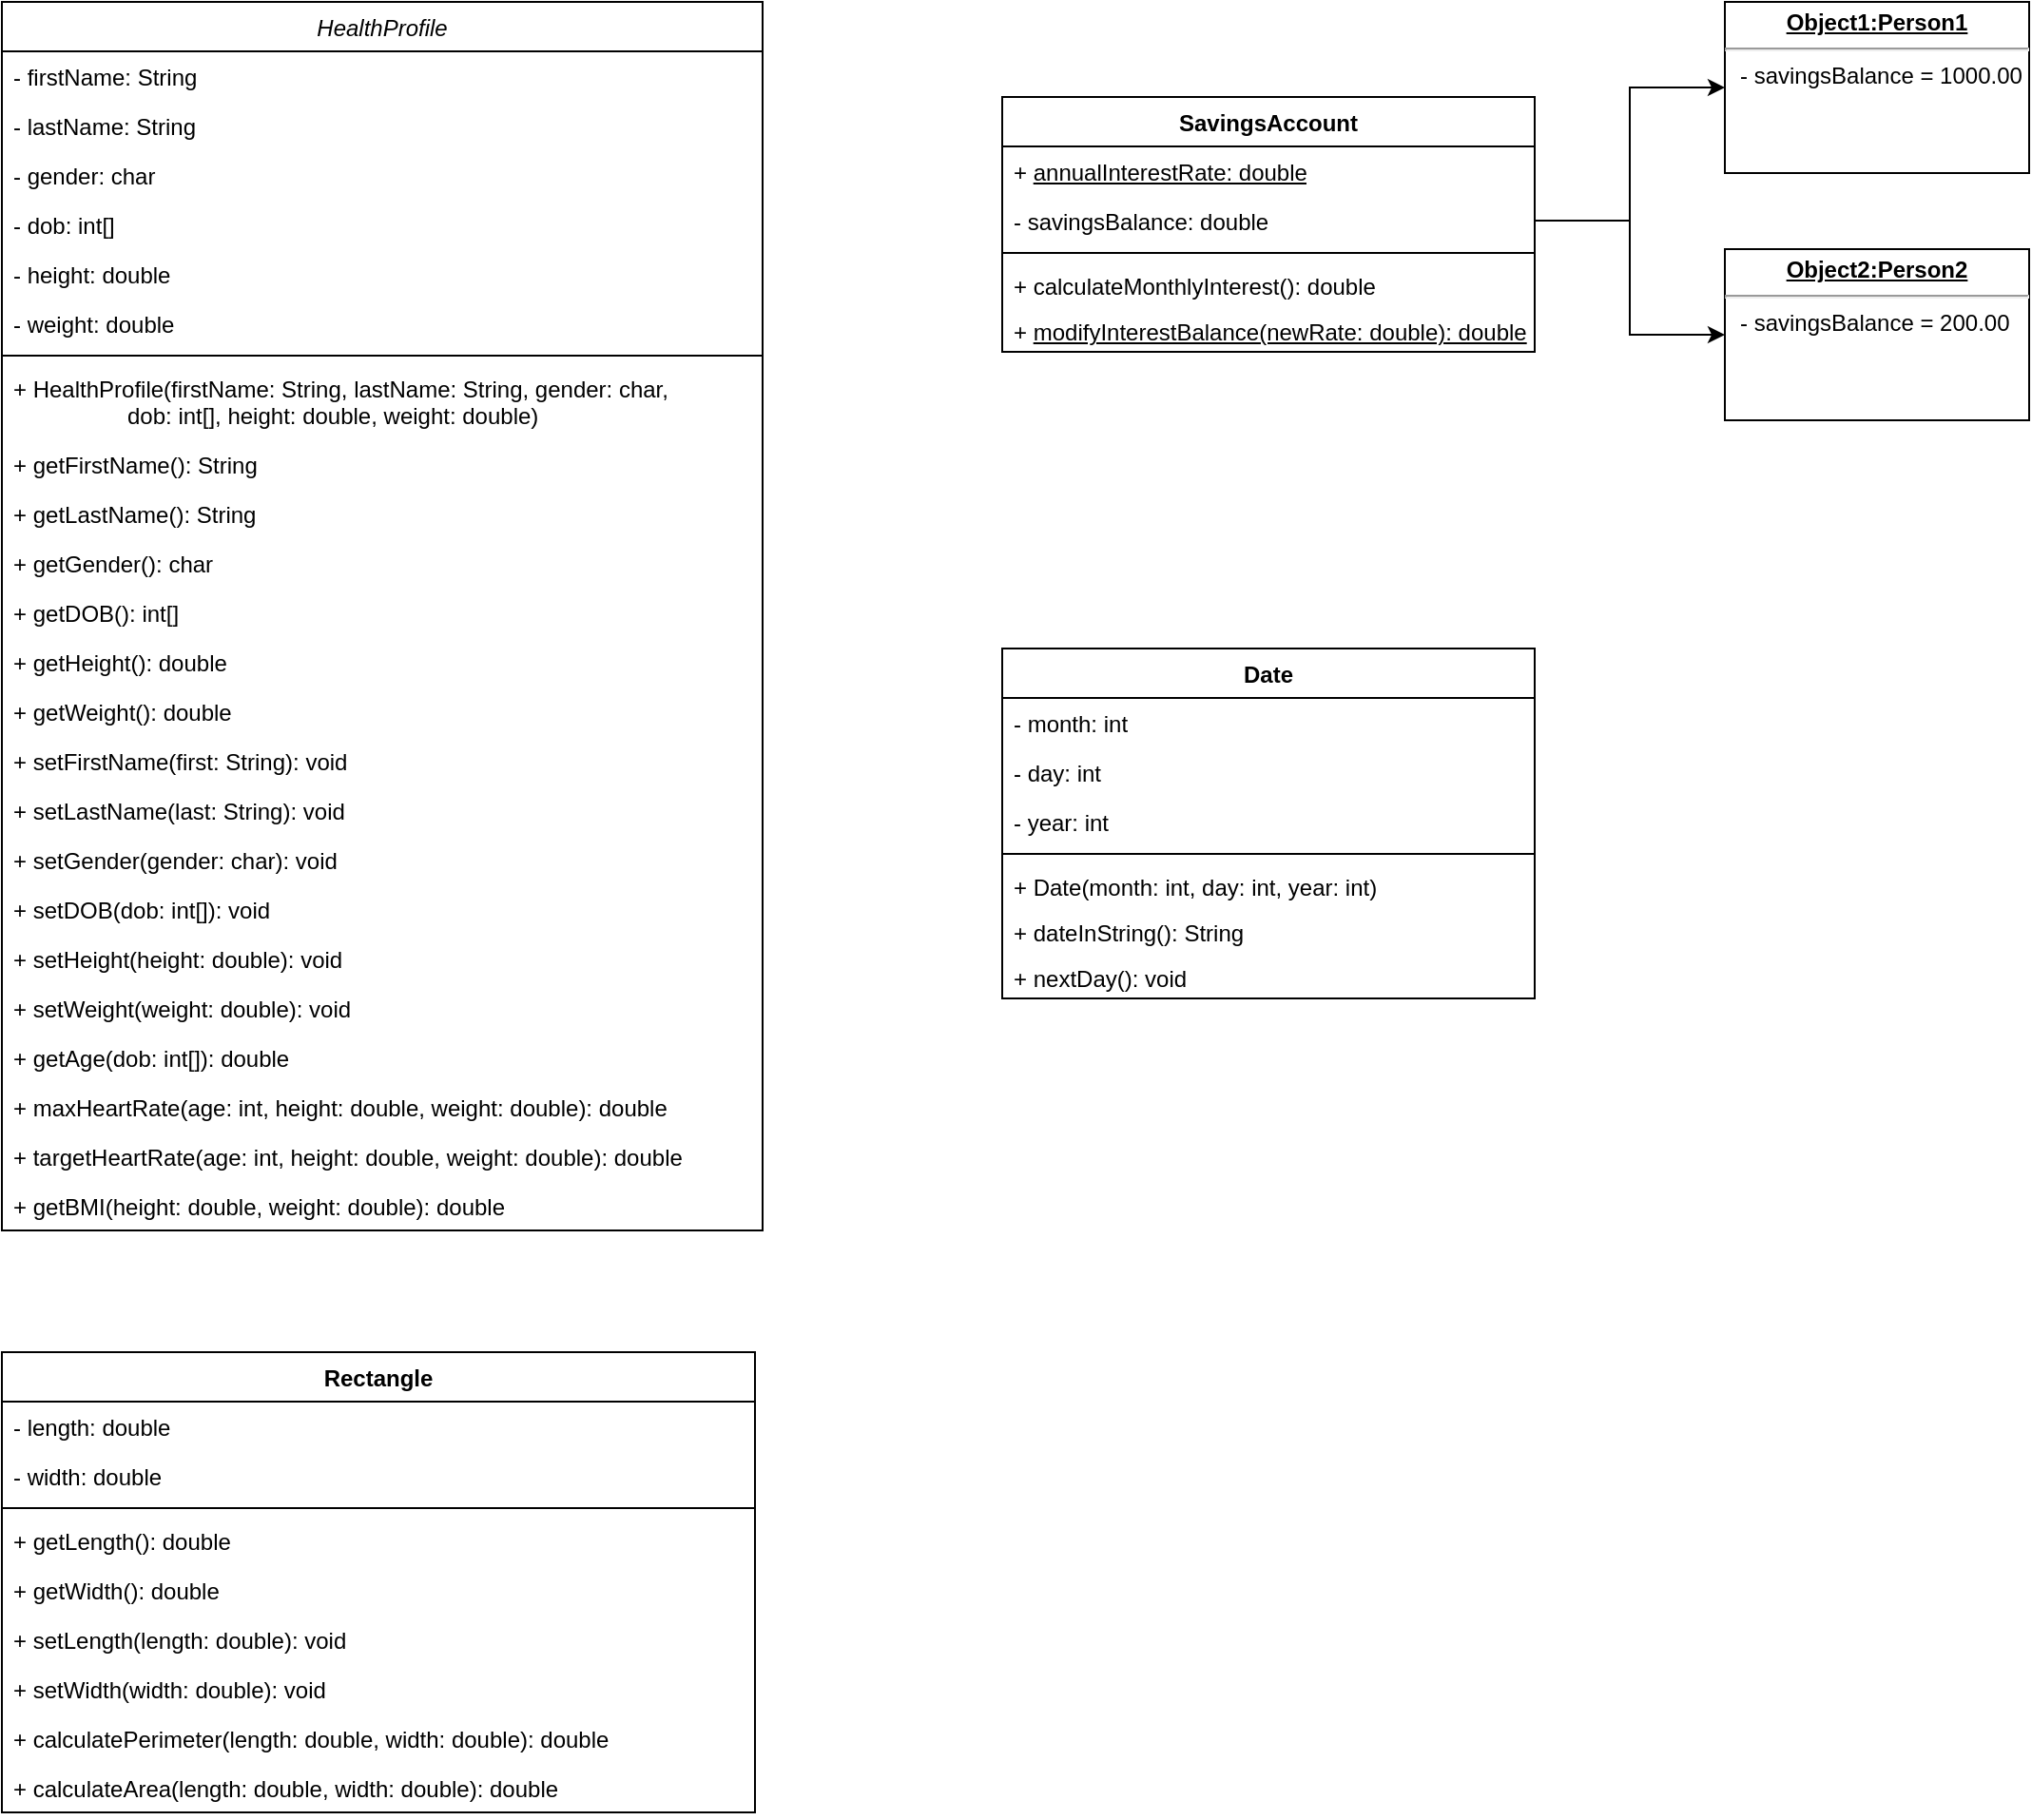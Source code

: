 <mxfile version="21.8.2" type="github">
  <diagram id="C5RBs43oDa-KdzZeNtuy" name="Page-1">
    <mxGraphModel dx="1116" dy="527" grid="1" gridSize="10" guides="1" tooltips="1" connect="1" arrows="1" fold="1" page="1" pageScale="1" pageWidth="827" pageHeight="1169" math="0" shadow="0">
      <root>
        <mxCell id="WIyWlLk6GJQsqaUBKTNV-0" />
        <mxCell id="WIyWlLk6GJQsqaUBKTNV-1" parent="WIyWlLk6GJQsqaUBKTNV-0" />
        <mxCell id="zkfFHV4jXpPFQw0GAbJ--0" value="HealthProfile" style="swimlane;fontStyle=2;align=center;verticalAlign=top;childLayout=stackLayout;horizontal=1;startSize=26;horizontalStack=0;resizeParent=1;resizeLast=0;collapsible=1;marginBottom=0;rounded=0;shadow=0;strokeWidth=1;" parent="WIyWlLk6GJQsqaUBKTNV-1" vertex="1">
          <mxGeometry x="214" y="20" width="400" height="646" as="geometry">
            <mxRectangle x="230" y="140" width="160" height="26" as="alternateBounds" />
          </mxGeometry>
        </mxCell>
        <mxCell id="zkfFHV4jXpPFQw0GAbJ--1" value="- firstName: String    " style="text;align=left;verticalAlign=top;spacingLeft=4;spacingRight=4;overflow=hidden;rotatable=0;points=[[0,0.5],[1,0.5]];portConstraint=eastwest;" parent="zkfFHV4jXpPFQw0GAbJ--0" vertex="1">
          <mxGeometry y="26" width="400" height="26" as="geometry" />
        </mxCell>
        <mxCell id="V3O1jNU3Cwwis8BsvaO6-0" value="- lastName: String" style="text;align=left;verticalAlign=top;spacingLeft=4;spacingRight=4;overflow=hidden;rotatable=0;points=[[0,0.5],[1,0.5]];portConstraint=eastwest;rounded=0;shadow=0;html=0;" vertex="1" parent="zkfFHV4jXpPFQw0GAbJ--0">
          <mxGeometry y="52" width="400" height="26" as="geometry" />
        </mxCell>
        <mxCell id="zkfFHV4jXpPFQw0GAbJ--2" value="- gender: char" style="text;align=left;verticalAlign=top;spacingLeft=4;spacingRight=4;overflow=hidden;rotatable=0;points=[[0,0.5],[1,0.5]];portConstraint=eastwest;rounded=0;shadow=0;html=0;" parent="zkfFHV4jXpPFQw0GAbJ--0" vertex="1">
          <mxGeometry y="78" width="400" height="26" as="geometry" />
        </mxCell>
        <mxCell id="V3O1jNU3Cwwis8BsvaO6-1" value="- dob: int[]" style="text;align=left;verticalAlign=top;spacingLeft=4;spacingRight=4;overflow=hidden;rotatable=0;points=[[0,0.5],[1,0.5]];portConstraint=eastwest;rounded=0;shadow=0;html=0;" vertex="1" parent="zkfFHV4jXpPFQw0GAbJ--0">
          <mxGeometry y="104" width="400" height="26" as="geometry" />
        </mxCell>
        <mxCell id="V3O1jNU3Cwwis8BsvaO6-3" value="- height: double" style="text;align=left;verticalAlign=top;spacingLeft=4;spacingRight=4;overflow=hidden;rotatable=0;points=[[0,0.5],[1,0.5]];portConstraint=eastwest;rounded=0;shadow=0;html=0;" vertex="1" parent="zkfFHV4jXpPFQw0GAbJ--0">
          <mxGeometry y="130" width="400" height="26" as="geometry" />
        </mxCell>
        <mxCell id="V3O1jNU3Cwwis8BsvaO6-5" value="- weight: double" style="text;align=left;verticalAlign=top;spacingLeft=4;spacingRight=4;overflow=hidden;rotatable=0;points=[[0,0.5],[1,0.5]];portConstraint=eastwest;rounded=0;shadow=0;html=0;" vertex="1" parent="zkfFHV4jXpPFQw0GAbJ--0">
          <mxGeometry y="156" width="400" height="26" as="geometry" />
        </mxCell>
        <mxCell id="zkfFHV4jXpPFQw0GAbJ--4" value="" style="line;html=1;strokeWidth=1;align=left;verticalAlign=middle;spacingTop=-1;spacingLeft=3;spacingRight=3;rotatable=0;labelPosition=right;points=[];portConstraint=eastwest;" parent="zkfFHV4jXpPFQw0GAbJ--0" vertex="1">
          <mxGeometry y="182" width="400" height="8" as="geometry" />
        </mxCell>
        <mxCell id="zkfFHV4jXpPFQw0GAbJ--5" value="+ HealthProfile(firstName: String, lastName: String, gender: char, &#xa;                &#x9; dob: int[], height: double, weight: double)" style="text;align=left;verticalAlign=top;spacingLeft=4;spacingRight=4;overflow=hidden;rotatable=0;points=[[0,0.5],[1,0.5]];portConstraint=eastwest;" parent="zkfFHV4jXpPFQw0GAbJ--0" vertex="1">
          <mxGeometry y="190" width="400" height="40" as="geometry" />
        </mxCell>
        <mxCell id="JkdZALtPlWqIw-WNHbWa-8" value="+ getFirstName(): String" style="text;align=left;verticalAlign=top;spacingLeft=4;spacingRight=4;overflow=hidden;rotatable=0;points=[[0,0.5],[1,0.5]];portConstraint=eastwest;" parent="zkfFHV4jXpPFQw0GAbJ--0" vertex="1">
          <mxGeometry y="230" width="400" height="26" as="geometry" />
        </mxCell>
        <mxCell id="V3O1jNU3Cwwis8BsvaO6-7" value="+ getLastName(): String" style="text;align=left;verticalAlign=top;spacingLeft=4;spacingRight=4;overflow=hidden;rotatable=0;points=[[0,0.5],[1,0.5]];portConstraint=eastwest;" vertex="1" parent="zkfFHV4jXpPFQw0GAbJ--0">
          <mxGeometry y="256" width="400" height="26" as="geometry" />
        </mxCell>
        <mxCell id="V3O1jNU3Cwwis8BsvaO6-8" value="+ getGender(): char" style="text;align=left;verticalAlign=top;spacingLeft=4;spacingRight=4;overflow=hidden;rotatable=0;points=[[0,0.5],[1,0.5]];portConstraint=eastwest;" vertex="1" parent="zkfFHV4jXpPFQw0GAbJ--0">
          <mxGeometry y="282" width="400" height="26" as="geometry" />
        </mxCell>
        <mxCell id="V3O1jNU3Cwwis8BsvaO6-9" value="+ getDOB(): int[]" style="text;align=left;verticalAlign=top;spacingLeft=4;spacingRight=4;overflow=hidden;rotatable=0;points=[[0,0.5],[1,0.5]];portConstraint=eastwest;" vertex="1" parent="zkfFHV4jXpPFQw0GAbJ--0">
          <mxGeometry y="308" width="400" height="26" as="geometry" />
        </mxCell>
        <mxCell id="V3O1jNU3Cwwis8BsvaO6-10" value="+ getHeight(): double" style="text;align=left;verticalAlign=top;spacingLeft=4;spacingRight=4;overflow=hidden;rotatable=0;points=[[0,0.5],[1,0.5]];portConstraint=eastwest;" vertex="1" parent="zkfFHV4jXpPFQw0GAbJ--0">
          <mxGeometry y="334" width="400" height="26" as="geometry" />
        </mxCell>
        <mxCell id="V3O1jNU3Cwwis8BsvaO6-12" value="+ getWeight(): double" style="text;align=left;verticalAlign=top;spacingLeft=4;spacingRight=4;overflow=hidden;rotatable=0;points=[[0,0.5],[1,0.5]];portConstraint=eastwest;" vertex="1" parent="zkfFHV4jXpPFQw0GAbJ--0">
          <mxGeometry y="360" width="400" height="26" as="geometry" />
        </mxCell>
        <mxCell id="JkdZALtPlWqIw-WNHbWa-12" value="+ setFirstName(first: String): void" style="text;align=left;verticalAlign=top;spacingLeft=4;spacingRight=4;overflow=hidden;rotatable=0;points=[[0,0.5],[1,0.5]];portConstraint=eastwest;" parent="zkfFHV4jXpPFQw0GAbJ--0" vertex="1">
          <mxGeometry y="386" width="400" height="26" as="geometry" />
        </mxCell>
        <mxCell id="V3O1jNU3Cwwis8BsvaO6-15" value="+ setLastName(last: String): void" style="text;align=left;verticalAlign=top;spacingLeft=4;spacingRight=4;overflow=hidden;rotatable=0;points=[[0,0.5],[1,0.5]];portConstraint=eastwest;" vertex="1" parent="zkfFHV4jXpPFQw0GAbJ--0">
          <mxGeometry y="412" width="400" height="26" as="geometry" />
        </mxCell>
        <mxCell id="V3O1jNU3Cwwis8BsvaO6-16" value="+ setGender(gender: char): void" style="text;align=left;verticalAlign=top;spacingLeft=4;spacingRight=4;overflow=hidden;rotatable=0;points=[[0,0.5],[1,0.5]];portConstraint=eastwest;" vertex="1" parent="zkfFHV4jXpPFQw0GAbJ--0">
          <mxGeometry y="438" width="400" height="26" as="geometry" />
        </mxCell>
        <mxCell id="V3O1jNU3Cwwis8BsvaO6-17" value="+ setDOB(dob: int[]): void" style="text;align=left;verticalAlign=top;spacingLeft=4;spacingRight=4;overflow=hidden;rotatable=0;points=[[0,0.5],[1,0.5]];portConstraint=eastwest;" vertex="1" parent="zkfFHV4jXpPFQw0GAbJ--0">
          <mxGeometry y="464" width="400" height="26" as="geometry" />
        </mxCell>
        <mxCell id="V3O1jNU3Cwwis8BsvaO6-18" value="+ setHeight(height: double): void" style="text;align=left;verticalAlign=top;spacingLeft=4;spacingRight=4;overflow=hidden;rotatable=0;points=[[0,0.5],[1,0.5]];portConstraint=eastwest;" vertex="1" parent="zkfFHV4jXpPFQw0GAbJ--0">
          <mxGeometry y="490" width="400" height="26" as="geometry" />
        </mxCell>
        <mxCell id="V3O1jNU3Cwwis8BsvaO6-19" value="+ setWeight(weight: double): void" style="text;align=left;verticalAlign=top;spacingLeft=4;spacingRight=4;overflow=hidden;rotatable=0;points=[[0,0.5],[1,0.5]];portConstraint=eastwest;" vertex="1" parent="zkfFHV4jXpPFQw0GAbJ--0">
          <mxGeometry y="516" width="400" height="26" as="geometry" />
        </mxCell>
        <mxCell id="V3O1jNU3Cwwis8BsvaO6-20" value="+ getAge(dob: int[]): double" style="text;align=left;verticalAlign=top;spacingLeft=4;spacingRight=4;overflow=hidden;rotatable=0;points=[[0,0.5],[1,0.5]];portConstraint=eastwest;" vertex="1" parent="zkfFHV4jXpPFQw0GAbJ--0">
          <mxGeometry y="542" width="400" height="26" as="geometry" />
        </mxCell>
        <mxCell id="V3O1jNU3Cwwis8BsvaO6-21" value="+ maxHeartRate(age: int, height: double, weight: double): double" style="text;align=left;verticalAlign=top;spacingLeft=4;spacingRight=4;overflow=hidden;rotatable=0;points=[[0,0.5],[1,0.5]];portConstraint=eastwest;" vertex="1" parent="zkfFHV4jXpPFQw0GAbJ--0">
          <mxGeometry y="568" width="400" height="26" as="geometry" />
        </mxCell>
        <mxCell id="V3O1jNU3Cwwis8BsvaO6-24" value="+ targetHeartRate(age: int, height: double, weight: double): double" style="text;align=left;verticalAlign=top;spacingLeft=4;spacingRight=4;overflow=hidden;rotatable=0;points=[[0,0.5],[1,0.5]];portConstraint=eastwest;" vertex="1" parent="zkfFHV4jXpPFQw0GAbJ--0">
          <mxGeometry y="594" width="400" height="26" as="geometry" />
        </mxCell>
        <mxCell id="V3O1jNU3Cwwis8BsvaO6-25" value="+ getBMI(height: double, weight: double): double" style="text;align=left;verticalAlign=top;spacingLeft=4;spacingRight=4;overflow=hidden;rotatable=0;points=[[0,0.5],[1,0.5]];portConstraint=eastwest;" vertex="1" parent="zkfFHV4jXpPFQw0GAbJ--0">
          <mxGeometry y="620" width="400" height="26" as="geometry" />
        </mxCell>
        <mxCell id="V3O1jNU3Cwwis8BsvaO6-26" value="Rectangle" style="swimlane;fontStyle=1;align=center;verticalAlign=top;childLayout=stackLayout;horizontal=1;startSize=26;horizontalStack=0;resizeParent=1;resizeParentMax=0;resizeLast=0;collapsible=1;marginBottom=0;whiteSpace=wrap;html=1;" vertex="1" parent="WIyWlLk6GJQsqaUBKTNV-1">
          <mxGeometry x="214" y="730" width="396" height="242" as="geometry" />
        </mxCell>
        <mxCell id="V3O1jNU3Cwwis8BsvaO6-30" value="- length: double" style="text;strokeColor=none;fillColor=none;align=left;verticalAlign=top;spacingLeft=4;spacingRight=4;overflow=hidden;rotatable=0;points=[[0,0.5],[1,0.5]];portConstraint=eastwest;whiteSpace=wrap;html=1;" vertex="1" parent="V3O1jNU3Cwwis8BsvaO6-26">
          <mxGeometry y="26" width="396" height="26" as="geometry" />
        </mxCell>
        <mxCell id="V3O1jNU3Cwwis8BsvaO6-27" value="- width: double" style="text;strokeColor=none;fillColor=none;align=left;verticalAlign=top;spacingLeft=4;spacingRight=4;overflow=hidden;rotatable=0;points=[[0,0.5],[1,0.5]];portConstraint=eastwest;whiteSpace=wrap;html=1;" vertex="1" parent="V3O1jNU3Cwwis8BsvaO6-26">
          <mxGeometry y="52" width="396" height="26" as="geometry" />
        </mxCell>
        <mxCell id="V3O1jNU3Cwwis8BsvaO6-28" value="" style="line;strokeWidth=1;fillColor=none;align=left;verticalAlign=middle;spacingTop=-1;spacingLeft=3;spacingRight=3;rotatable=0;labelPosition=right;points=[];portConstraint=eastwest;strokeColor=inherit;" vertex="1" parent="V3O1jNU3Cwwis8BsvaO6-26">
          <mxGeometry y="78" width="396" height="8" as="geometry" />
        </mxCell>
        <mxCell id="V3O1jNU3Cwwis8BsvaO6-29" value="+ getLength(): double" style="text;strokeColor=none;fillColor=none;align=left;verticalAlign=top;spacingLeft=4;spacingRight=4;overflow=hidden;rotatable=0;points=[[0,0.5],[1,0.5]];portConstraint=eastwest;whiteSpace=wrap;html=1;" vertex="1" parent="V3O1jNU3Cwwis8BsvaO6-26">
          <mxGeometry y="86" width="396" height="26" as="geometry" />
        </mxCell>
        <mxCell id="V3O1jNU3Cwwis8BsvaO6-31" value="+ getWidth(): double" style="text;strokeColor=none;fillColor=none;align=left;verticalAlign=top;spacingLeft=4;spacingRight=4;overflow=hidden;rotatable=0;points=[[0,0.5],[1,0.5]];portConstraint=eastwest;whiteSpace=wrap;html=1;" vertex="1" parent="V3O1jNU3Cwwis8BsvaO6-26">
          <mxGeometry y="112" width="396" height="26" as="geometry" />
        </mxCell>
        <mxCell id="V3O1jNU3Cwwis8BsvaO6-32" value="+ setLength(length: double): void" style="text;strokeColor=none;fillColor=none;align=left;verticalAlign=top;spacingLeft=4;spacingRight=4;overflow=hidden;rotatable=0;points=[[0,0.5],[1,0.5]];portConstraint=eastwest;whiteSpace=wrap;html=1;" vertex="1" parent="V3O1jNU3Cwwis8BsvaO6-26">
          <mxGeometry y="138" width="396" height="26" as="geometry" />
        </mxCell>
        <mxCell id="V3O1jNU3Cwwis8BsvaO6-34" value="+ setWidth(width: double): void" style="text;strokeColor=none;fillColor=none;align=left;verticalAlign=top;spacingLeft=4;spacingRight=4;overflow=hidden;rotatable=0;points=[[0,0.5],[1,0.5]];portConstraint=eastwest;whiteSpace=wrap;html=1;" vertex="1" parent="V3O1jNU3Cwwis8BsvaO6-26">
          <mxGeometry y="164" width="396" height="26" as="geometry" />
        </mxCell>
        <mxCell id="V3O1jNU3Cwwis8BsvaO6-35" value="+ calculatePerimeter(length: double, width: double): double" style="text;strokeColor=none;fillColor=none;align=left;verticalAlign=top;spacingLeft=4;spacingRight=4;overflow=hidden;rotatable=0;points=[[0,0.5],[1,0.5]];portConstraint=eastwest;whiteSpace=wrap;html=1;" vertex="1" parent="V3O1jNU3Cwwis8BsvaO6-26">
          <mxGeometry y="190" width="396" height="26" as="geometry" />
        </mxCell>
        <mxCell id="V3O1jNU3Cwwis8BsvaO6-36" value="+ calculateArea(length: double, width: double): double" style="text;strokeColor=none;fillColor=none;align=left;verticalAlign=top;spacingLeft=4;spacingRight=4;overflow=hidden;rotatable=0;points=[[0,0.5],[1,0.5]];portConstraint=eastwest;whiteSpace=wrap;html=1;" vertex="1" parent="V3O1jNU3Cwwis8BsvaO6-26">
          <mxGeometry y="216" width="396" height="26" as="geometry" />
        </mxCell>
        <mxCell id="V3O1jNU3Cwwis8BsvaO6-37" value="SavingsAccount" style="swimlane;fontStyle=1;align=center;verticalAlign=top;childLayout=stackLayout;horizontal=1;startSize=26;horizontalStack=0;resizeParent=1;resizeParentMax=0;resizeLast=0;collapsible=1;marginBottom=0;whiteSpace=wrap;html=1;" vertex="1" parent="WIyWlLk6GJQsqaUBKTNV-1">
          <mxGeometry x="740" y="70" width="280" height="134" as="geometry" />
        </mxCell>
        <mxCell id="V3O1jNU3Cwwis8BsvaO6-38" value="+&amp;nbsp;&lt;u&gt;annualInterestRate: double&lt;/u&gt;" style="text;strokeColor=none;fillColor=none;align=left;verticalAlign=top;spacingLeft=4;spacingRight=4;overflow=hidden;rotatable=0;points=[[0,0.5],[1,0.5]];portConstraint=eastwest;whiteSpace=wrap;html=1;" vertex="1" parent="V3O1jNU3Cwwis8BsvaO6-37">
          <mxGeometry y="26" width="280" height="26" as="geometry" />
        </mxCell>
        <mxCell id="V3O1jNU3Cwwis8BsvaO6-39" value="- savingsBalance: double" style="text;strokeColor=none;fillColor=none;align=left;verticalAlign=top;spacingLeft=4;spacingRight=4;overflow=hidden;rotatable=0;points=[[0,0.5],[1,0.5]];portConstraint=eastwest;whiteSpace=wrap;html=1;" vertex="1" parent="V3O1jNU3Cwwis8BsvaO6-37">
          <mxGeometry y="52" width="280" height="26" as="geometry" />
        </mxCell>
        <mxCell id="V3O1jNU3Cwwis8BsvaO6-40" value="" style="line;strokeWidth=1;fillColor=none;align=left;verticalAlign=middle;spacingTop=-1;spacingLeft=3;spacingRight=3;rotatable=0;labelPosition=right;points=[];portConstraint=eastwest;strokeColor=inherit;" vertex="1" parent="V3O1jNU3Cwwis8BsvaO6-37">
          <mxGeometry y="78" width="280" height="8" as="geometry" />
        </mxCell>
        <mxCell id="V3O1jNU3Cwwis8BsvaO6-41" value="+ calculateMonthlyInterest(): double" style="text;strokeColor=none;fillColor=none;align=left;verticalAlign=top;spacingLeft=4;spacingRight=4;overflow=hidden;rotatable=0;points=[[0,0.5],[1,0.5]];portConstraint=eastwest;whiteSpace=wrap;html=1;" vertex="1" parent="V3O1jNU3Cwwis8BsvaO6-37">
          <mxGeometry y="86" width="280" height="24" as="geometry" />
        </mxCell>
        <mxCell id="V3O1jNU3Cwwis8BsvaO6-49" value="+ &lt;u&gt;modifyInterestBalance(newRate: double): double&lt;/u&gt;" style="text;strokeColor=none;fillColor=none;align=left;verticalAlign=top;spacingLeft=4;spacingRight=4;overflow=hidden;rotatable=0;points=[[0,0.5],[1,0.5]];portConstraint=eastwest;whiteSpace=wrap;html=1;" vertex="1" parent="V3O1jNU3Cwwis8BsvaO6-37">
          <mxGeometry y="110" width="280" height="24" as="geometry" />
        </mxCell>
        <mxCell id="V3O1jNU3Cwwis8BsvaO6-58" value="&lt;p style=&quot;margin:0px;margin-top:4px;text-align:center;text-decoration:underline;&quot;&gt;&lt;b&gt;Object1:Person1&lt;/b&gt;&lt;/p&gt;&lt;hr&gt;&lt;p style=&quot;margin:0px;margin-left:8px;&quot;&gt;- savingsBalance = 1000.00&lt;/p&gt;" style="verticalAlign=top;align=left;overflow=fill;fontSize=12;fontFamily=Helvetica;html=1;whiteSpace=wrap;" vertex="1" parent="WIyWlLk6GJQsqaUBKTNV-1">
          <mxGeometry x="1120" y="20" width="160" height="90" as="geometry" />
        </mxCell>
        <mxCell id="V3O1jNU3Cwwis8BsvaO6-59" style="edgeStyle=orthogonalEdgeStyle;rounded=0;orthogonalLoop=1;jettySize=auto;html=1;exitX=1;exitY=0.5;exitDx=0;exitDy=0;entryX=0;entryY=0.5;entryDx=0;entryDy=0;" edge="1" parent="WIyWlLk6GJQsqaUBKTNV-1" source="V3O1jNU3Cwwis8BsvaO6-39" target="V3O1jNU3Cwwis8BsvaO6-58">
          <mxGeometry relative="1" as="geometry" />
        </mxCell>
        <mxCell id="V3O1jNU3Cwwis8BsvaO6-70" value="&lt;p style=&quot;margin:0px;margin-top:4px;text-align:center;text-decoration:underline;&quot;&gt;&lt;b&gt;Object2:Person2&lt;/b&gt;&lt;/p&gt;&lt;hr&gt;&lt;p style=&quot;margin:0px;margin-left:8px;&quot;&gt;- savingsBalance = 200.00&lt;/p&gt;" style="verticalAlign=top;align=left;overflow=fill;fontSize=12;fontFamily=Helvetica;html=1;whiteSpace=wrap;" vertex="1" parent="WIyWlLk6GJQsqaUBKTNV-1">
          <mxGeometry x="1120" y="150" width="160" height="90" as="geometry" />
        </mxCell>
        <mxCell id="V3O1jNU3Cwwis8BsvaO6-71" style="edgeStyle=orthogonalEdgeStyle;rounded=0;orthogonalLoop=1;jettySize=auto;html=1;exitX=1;exitY=0.5;exitDx=0;exitDy=0;entryX=0;entryY=0.5;entryDx=0;entryDy=0;" edge="1" parent="WIyWlLk6GJQsqaUBKTNV-1" source="V3O1jNU3Cwwis8BsvaO6-39" target="V3O1jNU3Cwwis8BsvaO6-70">
          <mxGeometry relative="1" as="geometry" />
        </mxCell>
        <mxCell id="V3O1jNU3Cwwis8BsvaO6-72" value="Date" style="swimlane;fontStyle=1;align=center;verticalAlign=top;childLayout=stackLayout;horizontal=1;startSize=26;horizontalStack=0;resizeParent=1;resizeParentMax=0;resizeLast=0;collapsible=1;marginBottom=0;whiteSpace=wrap;html=1;" vertex="1" parent="WIyWlLk6GJQsqaUBKTNV-1">
          <mxGeometry x="740" y="360" width="280" height="184" as="geometry" />
        </mxCell>
        <mxCell id="V3O1jNU3Cwwis8BsvaO6-73" value="- month: int" style="text;strokeColor=none;fillColor=none;align=left;verticalAlign=top;spacingLeft=4;spacingRight=4;overflow=hidden;rotatable=0;points=[[0,0.5],[1,0.5]];portConstraint=eastwest;whiteSpace=wrap;html=1;" vertex="1" parent="V3O1jNU3Cwwis8BsvaO6-72">
          <mxGeometry y="26" width="280" height="26" as="geometry" />
        </mxCell>
        <mxCell id="V3O1jNU3Cwwis8BsvaO6-78" value="- day: int" style="text;strokeColor=none;fillColor=none;align=left;verticalAlign=top;spacingLeft=4;spacingRight=4;overflow=hidden;rotatable=0;points=[[0,0.5],[1,0.5]];portConstraint=eastwest;whiteSpace=wrap;html=1;" vertex="1" parent="V3O1jNU3Cwwis8BsvaO6-72">
          <mxGeometry y="52" width="280" height="26" as="geometry" />
        </mxCell>
        <mxCell id="V3O1jNU3Cwwis8BsvaO6-79" value="- year: int" style="text;strokeColor=none;fillColor=none;align=left;verticalAlign=top;spacingLeft=4;spacingRight=4;overflow=hidden;rotatable=0;points=[[0,0.5],[1,0.5]];portConstraint=eastwest;whiteSpace=wrap;html=1;" vertex="1" parent="V3O1jNU3Cwwis8BsvaO6-72">
          <mxGeometry y="78" width="280" height="26" as="geometry" />
        </mxCell>
        <mxCell id="V3O1jNU3Cwwis8BsvaO6-75" value="" style="line;strokeWidth=1;fillColor=none;align=left;verticalAlign=middle;spacingTop=-1;spacingLeft=3;spacingRight=3;rotatable=0;labelPosition=right;points=[];portConstraint=eastwest;strokeColor=inherit;" vertex="1" parent="V3O1jNU3Cwwis8BsvaO6-72">
          <mxGeometry y="104" width="280" height="8" as="geometry" />
        </mxCell>
        <mxCell id="V3O1jNU3Cwwis8BsvaO6-76" value="+ Date(month: int, day: int, year: int)" style="text;strokeColor=none;fillColor=none;align=left;verticalAlign=top;spacingLeft=4;spacingRight=4;overflow=hidden;rotatable=0;points=[[0,0.5],[1,0.5]];portConstraint=eastwest;whiteSpace=wrap;html=1;" vertex="1" parent="V3O1jNU3Cwwis8BsvaO6-72">
          <mxGeometry y="112" width="280" height="24" as="geometry" />
        </mxCell>
        <mxCell id="V3O1jNU3Cwwis8BsvaO6-82" value="+ dateInString(): String" style="text;strokeColor=none;fillColor=none;align=left;verticalAlign=top;spacingLeft=4;spacingRight=4;overflow=hidden;rotatable=0;points=[[0,0.5],[1,0.5]];portConstraint=eastwest;whiteSpace=wrap;html=1;" vertex="1" parent="V3O1jNU3Cwwis8BsvaO6-72">
          <mxGeometry y="136" width="280" height="24" as="geometry" />
        </mxCell>
        <mxCell id="V3O1jNU3Cwwis8BsvaO6-83" value="+ nextDay(): void" style="text;strokeColor=none;fillColor=none;align=left;verticalAlign=top;spacingLeft=4;spacingRight=4;overflow=hidden;rotatable=0;points=[[0,0.5],[1,0.5]];portConstraint=eastwest;whiteSpace=wrap;html=1;" vertex="1" parent="V3O1jNU3Cwwis8BsvaO6-72">
          <mxGeometry y="160" width="280" height="24" as="geometry" />
        </mxCell>
      </root>
    </mxGraphModel>
  </diagram>
</mxfile>

